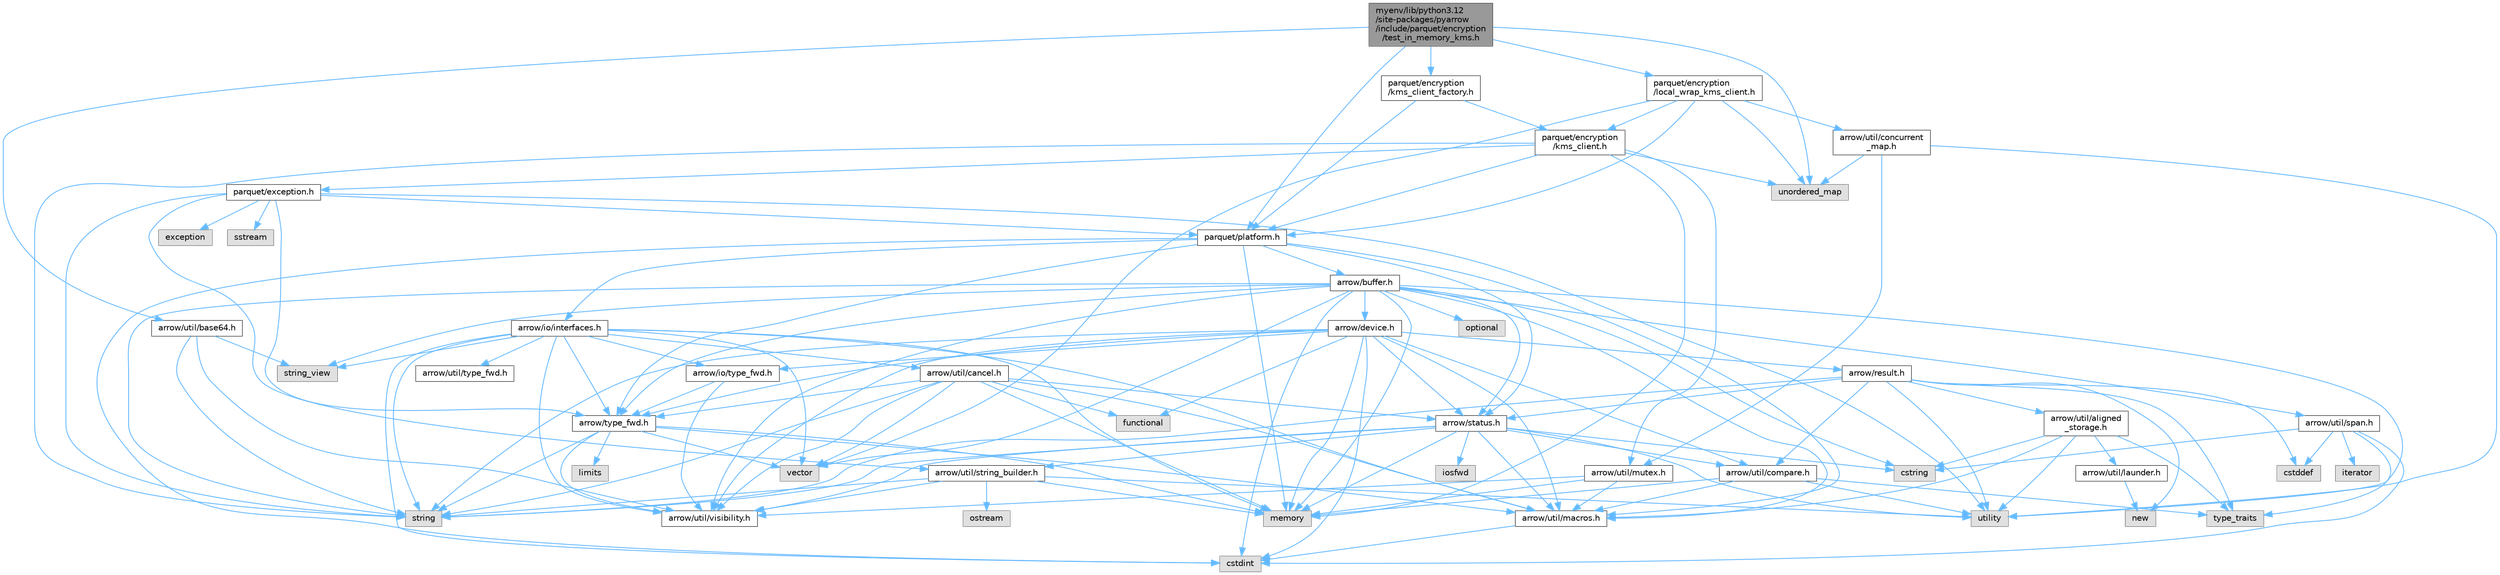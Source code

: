 digraph "myenv/lib/python3.12/site-packages/pyarrow/include/parquet/encryption/test_in_memory_kms.h"
{
 // LATEX_PDF_SIZE
  bgcolor="transparent";
  edge [fontname=Helvetica,fontsize=10,labelfontname=Helvetica,labelfontsize=10];
  node [fontname=Helvetica,fontsize=10,shape=box,height=0.2,width=0.4];
  Node1 [id="Node000001",label="myenv/lib/python3.12\l/site-packages/pyarrow\l/include/parquet/encryption\l/test_in_memory_kms.h",height=0.2,width=0.4,color="gray40", fillcolor="grey60", style="filled", fontcolor="black",tooltip=" "];
  Node1 -> Node2 [id="edge1_Node000001_Node000002",color="steelblue1",style="solid",tooltip=" "];
  Node2 [id="Node000002",label="unordered_map",height=0.2,width=0.4,color="grey60", fillcolor="#E0E0E0", style="filled",tooltip=" "];
  Node1 -> Node3 [id="edge2_Node000001_Node000003",color="steelblue1",style="solid",tooltip=" "];
  Node3 [id="Node000003",label="arrow/util/base64.h",height=0.2,width=0.4,color="grey40", fillcolor="white", style="filled",URL="$base64_8h.html",tooltip=" "];
  Node3 -> Node4 [id="edge3_Node000003_Node000004",color="steelblue1",style="solid",tooltip=" "];
  Node4 [id="Node000004",label="string",height=0.2,width=0.4,color="grey60", fillcolor="#E0E0E0", style="filled",tooltip=" "];
  Node3 -> Node5 [id="edge4_Node000003_Node000005",color="steelblue1",style="solid",tooltip=" "];
  Node5 [id="Node000005",label="string_view",height=0.2,width=0.4,color="grey60", fillcolor="#E0E0E0", style="filled",tooltip=" "];
  Node3 -> Node6 [id="edge5_Node000003_Node000006",color="steelblue1",style="solid",tooltip=" "];
  Node6 [id="Node000006",label="arrow/util/visibility.h",height=0.2,width=0.4,color="grey40", fillcolor="white", style="filled",URL="$include_2arrow_2util_2visibility_8h.html",tooltip=" "];
  Node1 -> Node7 [id="edge6_Node000001_Node000007",color="steelblue1",style="solid",tooltip=" "];
  Node7 [id="Node000007",label="parquet/encryption\l/kms_client_factory.h",height=0.2,width=0.4,color="grey40", fillcolor="white", style="filled",URL="$kms__client__factory_8h.html",tooltip=" "];
  Node7 -> Node8 [id="edge7_Node000007_Node000008",color="steelblue1",style="solid",tooltip=" "];
  Node8 [id="Node000008",label="parquet/encryption\l/kms_client.h",height=0.2,width=0.4,color="grey40", fillcolor="white", style="filled",URL="$kms__client_8h.html",tooltip=" "];
  Node8 -> Node9 [id="edge8_Node000008_Node000009",color="steelblue1",style="solid",tooltip=" "];
  Node9 [id="Node000009",label="memory",height=0.2,width=0.4,color="grey60", fillcolor="#E0E0E0", style="filled",tooltip=" "];
  Node8 -> Node4 [id="edge9_Node000008_Node000004",color="steelblue1",style="solid",tooltip=" "];
  Node8 -> Node2 [id="edge10_Node000008_Node000002",color="steelblue1",style="solid",tooltip=" "];
  Node8 -> Node10 [id="edge11_Node000008_Node000010",color="steelblue1",style="solid",tooltip=" "];
  Node10 [id="Node000010",label="arrow/util/mutex.h",height=0.2,width=0.4,color="grey40", fillcolor="white", style="filled",URL="$mutex_8h.html",tooltip=" "];
  Node10 -> Node9 [id="edge12_Node000010_Node000009",color="steelblue1",style="solid",tooltip=" "];
  Node10 -> Node11 [id="edge13_Node000010_Node000011",color="steelblue1",style="solid",tooltip=" "];
  Node11 [id="Node000011",label="arrow/util/macros.h",height=0.2,width=0.4,color="grey40", fillcolor="white", style="filled",URL="$macros_8h.html",tooltip=" "];
  Node11 -> Node12 [id="edge14_Node000011_Node000012",color="steelblue1",style="solid",tooltip=" "];
  Node12 [id="Node000012",label="cstdint",height=0.2,width=0.4,color="grey60", fillcolor="#E0E0E0", style="filled",tooltip=" "];
  Node10 -> Node6 [id="edge15_Node000010_Node000006",color="steelblue1",style="solid",tooltip=" "];
  Node8 -> Node13 [id="edge16_Node000008_Node000013",color="steelblue1",style="solid",tooltip=" "];
  Node13 [id="Node000013",label="parquet/exception.h",height=0.2,width=0.4,color="grey40", fillcolor="white", style="filled",URL="$exception_8h.html",tooltip=" "];
  Node13 -> Node14 [id="edge17_Node000013_Node000014",color="steelblue1",style="solid",tooltip=" "];
  Node14 [id="Node000014",label="exception",height=0.2,width=0.4,color="grey60", fillcolor="#E0E0E0", style="filled",tooltip=" "];
  Node13 -> Node15 [id="edge18_Node000013_Node000015",color="steelblue1",style="solid",tooltip=" "];
  Node15 [id="Node000015",label="sstream",height=0.2,width=0.4,color="grey60", fillcolor="#E0E0E0", style="filled",tooltip=" "];
  Node13 -> Node4 [id="edge19_Node000013_Node000004",color="steelblue1",style="solid",tooltip=" "];
  Node13 -> Node16 [id="edge20_Node000013_Node000016",color="steelblue1",style="solid",tooltip=" "];
  Node16 [id="Node000016",label="utility",height=0.2,width=0.4,color="grey60", fillcolor="#E0E0E0", style="filled",tooltip=" "];
  Node13 -> Node17 [id="edge21_Node000013_Node000017",color="steelblue1",style="solid",tooltip=" "];
  Node17 [id="Node000017",label="arrow/type_fwd.h",height=0.2,width=0.4,color="grey40", fillcolor="white", style="filled",URL="$arrow_2type__fwd_8h.html",tooltip=" "];
  Node17 -> Node18 [id="edge22_Node000017_Node000018",color="steelblue1",style="solid",tooltip=" "];
  Node18 [id="Node000018",label="limits",height=0.2,width=0.4,color="grey60", fillcolor="#E0E0E0", style="filled",tooltip=" "];
  Node17 -> Node9 [id="edge23_Node000017_Node000009",color="steelblue1",style="solid",tooltip=" "];
  Node17 -> Node4 [id="edge24_Node000017_Node000004",color="steelblue1",style="solid",tooltip=" "];
  Node17 -> Node19 [id="edge25_Node000017_Node000019",color="steelblue1",style="solid",tooltip=" "];
  Node19 [id="Node000019",label="vector",height=0.2,width=0.4,color="grey60", fillcolor="#E0E0E0", style="filled",tooltip=" "];
  Node17 -> Node11 [id="edge26_Node000017_Node000011",color="steelblue1",style="solid",tooltip=" "];
  Node17 -> Node6 [id="edge27_Node000017_Node000006",color="steelblue1",style="solid",tooltip=" "];
  Node13 -> Node20 [id="edge28_Node000013_Node000020",color="steelblue1",style="solid",tooltip=" "];
  Node20 [id="Node000020",label="arrow/util/string_builder.h",height=0.2,width=0.4,color="grey40", fillcolor="white", style="filled",URL="$string__builder_8h.html",tooltip=" "];
  Node20 -> Node9 [id="edge29_Node000020_Node000009",color="steelblue1",style="solid",tooltip=" "];
  Node20 -> Node21 [id="edge30_Node000020_Node000021",color="steelblue1",style="solid",tooltip=" "];
  Node21 [id="Node000021",label="ostream",height=0.2,width=0.4,color="grey60", fillcolor="#E0E0E0", style="filled",tooltip=" "];
  Node20 -> Node4 [id="edge31_Node000020_Node000004",color="steelblue1",style="solid",tooltip=" "];
  Node20 -> Node16 [id="edge32_Node000020_Node000016",color="steelblue1",style="solid",tooltip=" "];
  Node20 -> Node6 [id="edge33_Node000020_Node000006",color="steelblue1",style="solid",tooltip=" "];
  Node13 -> Node22 [id="edge34_Node000013_Node000022",color="steelblue1",style="solid",tooltip=" "];
  Node22 [id="Node000022",label="parquet/platform.h",height=0.2,width=0.4,color="grey40", fillcolor="white", style="filled",URL="$include_2parquet_2platform_8h.html",tooltip=" "];
  Node22 -> Node12 [id="edge35_Node000022_Node000012",color="steelblue1",style="solid",tooltip=" "];
  Node22 -> Node9 [id="edge36_Node000022_Node000009",color="steelblue1",style="solid",tooltip=" "];
  Node22 -> Node23 [id="edge37_Node000022_Node000023",color="steelblue1",style="solid",tooltip=" "];
  Node23 [id="Node000023",label="arrow/buffer.h",height=0.2,width=0.4,color="grey40", fillcolor="white", style="filled",URL="$buffer_8h.html",tooltip=" "];
  Node23 -> Node12 [id="edge38_Node000023_Node000012",color="steelblue1",style="solid",tooltip=" "];
  Node23 -> Node24 [id="edge39_Node000023_Node000024",color="steelblue1",style="solid",tooltip=" "];
  Node24 [id="Node000024",label="cstring",height=0.2,width=0.4,color="grey60", fillcolor="#E0E0E0", style="filled",tooltip=" "];
  Node23 -> Node9 [id="edge40_Node000023_Node000009",color="steelblue1",style="solid",tooltip=" "];
  Node23 -> Node25 [id="edge41_Node000023_Node000025",color="steelblue1",style="solid",tooltip=" "];
  Node25 [id="Node000025",label="optional",height=0.2,width=0.4,color="grey60", fillcolor="#E0E0E0", style="filled",tooltip=" "];
  Node23 -> Node4 [id="edge42_Node000023_Node000004",color="steelblue1",style="solid",tooltip=" "];
  Node23 -> Node5 [id="edge43_Node000023_Node000005",color="steelblue1",style="solid",tooltip=" "];
  Node23 -> Node16 [id="edge44_Node000023_Node000016",color="steelblue1",style="solid",tooltip=" "];
  Node23 -> Node19 [id="edge45_Node000023_Node000019",color="steelblue1",style="solid",tooltip=" "];
  Node23 -> Node26 [id="edge46_Node000023_Node000026",color="steelblue1",style="solid",tooltip=" "];
  Node26 [id="Node000026",label="arrow/device.h",height=0.2,width=0.4,color="grey40", fillcolor="white", style="filled",URL="$device_8h.html",tooltip=" "];
  Node26 -> Node12 [id="edge47_Node000026_Node000012",color="steelblue1",style="solid",tooltip=" "];
  Node26 -> Node27 [id="edge48_Node000026_Node000027",color="steelblue1",style="solid",tooltip=" "];
  Node27 [id="Node000027",label="functional",height=0.2,width=0.4,color="grey60", fillcolor="#E0E0E0", style="filled",tooltip=" "];
  Node26 -> Node9 [id="edge49_Node000026_Node000009",color="steelblue1",style="solid",tooltip=" "];
  Node26 -> Node4 [id="edge50_Node000026_Node000004",color="steelblue1",style="solid",tooltip=" "];
  Node26 -> Node28 [id="edge51_Node000026_Node000028",color="steelblue1",style="solid",tooltip=" "];
  Node28 [id="Node000028",label="arrow/io/type_fwd.h",height=0.2,width=0.4,color="grey40", fillcolor="white", style="filled",URL="$arrow_2io_2type__fwd_8h.html",tooltip=" "];
  Node28 -> Node17 [id="edge52_Node000028_Node000017",color="steelblue1",style="solid",tooltip=" "];
  Node28 -> Node6 [id="edge53_Node000028_Node000006",color="steelblue1",style="solid",tooltip=" "];
  Node26 -> Node29 [id="edge54_Node000026_Node000029",color="steelblue1",style="solid",tooltip=" "];
  Node29 [id="Node000029",label="arrow/result.h",height=0.2,width=0.4,color="grey40", fillcolor="white", style="filled",URL="$result_8h.html",tooltip=" "];
  Node29 -> Node30 [id="edge55_Node000029_Node000030",color="steelblue1",style="solid",tooltip=" "];
  Node30 [id="Node000030",label="cstddef",height=0.2,width=0.4,color="grey60", fillcolor="#E0E0E0", style="filled",tooltip=" "];
  Node29 -> Node31 [id="edge56_Node000029_Node000031",color="steelblue1",style="solid",tooltip=" "];
  Node31 [id="Node000031",label="new",height=0.2,width=0.4,color="grey60", fillcolor="#E0E0E0", style="filled",tooltip=" "];
  Node29 -> Node4 [id="edge57_Node000029_Node000004",color="steelblue1",style="solid",tooltip=" "];
  Node29 -> Node32 [id="edge58_Node000029_Node000032",color="steelblue1",style="solid",tooltip=" "];
  Node32 [id="Node000032",label="type_traits",height=0.2,width=0.4,color="grey60", fillcolor="#E0E0E0", style="filled",tooltip=" "];
  Node29 -> Node16 [id="edge59_Node000029_Node000016",color="steelblue1",style="solid",tooltip=" "];
  Node29 -> Node33 [id="edge60_Node000029_Node000033",color="steelblue1",style="solid",tooltip=" "];
  Node33 [id="Node000033",label="arrow/status.h",height=0.2,width=0.4,color="grey40", fillcolor="white", style="filled",URL="$status_8h.html",tooltip=" "];
  Node33 -> Node24 [id="edge61_Node000033_Node000024",color="steelblue1",style="solid",tooltip=" "];
  Node33 -> Node34 [id="edge62_Node000033_Node000034",color="steelblue1",style="solid",tooltip=" "];
  Node34 [id="Node000034",label="iosfwd",height=0.2,width=0.4,color="grey60", fillcolor="#E0E0E0", style="filled",tooltip=" "];
  Node33 -> Node9 [id="edge63_Node000033_Node000009",color="steelblue1",style="solid",tooltip=" "];
  Node33 -> Node4 [id="edge64_Node000033_Node000004",color="steelblue1",style="solid",tooltip=" "];
  Node33 -> Node16 [id="edge65_Node000033_Node000016",color="steelblue1",style="solid",tooltip=" "];
  Node33 -> Node35 [id="edge66_Node000033_Node000035",color="steelblue1",style="solid",tooltip=" "];
  Node35 [id="Node000035",label="arrow/util/compare.h",height=0.2,width=0.4,color="grey40", fillcolor="white", style="filled",URL="$util_2compare_8h.html",tooltip=" "];
  Node35 -> Node9 [id="edge67_Node000035_Node000009",color="steelblue1",style="solid",tooltip=" "];
  Node35 -> Node32 [id="edge68_Node000035_Node000032",color="steelblue1",style="solid",tooltip=" "];
  Node35 -> Node16 [id="edge69_Node000035_Node000016",color="steelblue1",style="solid",tooltip=" "];
  Node35 -> Node11 [id="edge70_Node000035_Node000011",color="steelblue1",style="solid",tooltip=" "];
  Node33 -> Node11 [id="edge71_Node000033_Node000011",color="steelblue1",style="solid",tooltip=" "];
  Node33 -> Node20 [id="edge72_Node000033_Node000020",color="steelblue1",style="solid",tooltip=" "];
  Node33 -> Node6 [id="edge73_Node000033_Node000006",color="steelblue1",style="solid",tooltip=" "];
  Node29 -> Node36 [id="edge74_Node000029_Node000036",color="steelblue1",style="solid",tooltip=" "];
  Node36 [id="Node000036",label="arrow/util/aligned\l_storage.h",height=0.2,width=0.4,color="grey40", fillcolor="white", style="filled",URL="$aligned__storage_8h.html",tooltip=" "];
  Node36 -> Node24 [id="edge75_Node000036_Node000024",color="steelblue1",style="solid",tooltip=" "];
  Node36 -> Node32 [id="edge76_Node000036_Node000032",color="steelblue1",style="solid",tooltip=" "];
  Node36 -> Node16 [id="edge77_Node000036_Node000016",color="steelblue1",style="solid",tooltip=" "];
  Node36 -> Node37 [id="edge78_Node000036_Node000037",color="steelblue1",style="solid",tooltip=" "];
  Node37 [id="Node000037",label="arrow/util/launder.h",height=0.2,width=0.4,color="grey40", fillcolor="white", style="filled",URL="$launder_8h.html",tooltip=" "];
  Node37 -> Node31 [id="edge79_Node000037_Node000031",color="steelblue1",style="solid",tooltip=" "];
  Node36 -> Node11 [id="edge80_Node000036_Node000011",color="steelblue1",style="solid",tooltip=" "];
  Node29 -> Node35 [id="edge81_Node000029_Node000035",color="steelblue1",style="solid",tooltip=" "];
  Node26 -> Node33 [id="edge82_Node000026_Node000033",color="steelblue1",style="solid",tooltip=" "];
  Node26 -> Node17 [id="edge83_Node000026_Node000017",color="steelblue1",style="solid",tooltip=" "];
  Node26 -> Node35 [id="edge84_Node000026_Node000035",color="steelblue1",style="solid",tooltip=" "];
  Node26 -> Node11 [id="edge85_Node000026_Node000011",color="steelblue1",style="solid",tooltip=" "];
  Node26 -> Node6 [id="edge86_Node000026_Node000006",color="steelblue1",style="solid",tooltip=" "];
  Node23 -> Node33 [id="edge87_Node000023_Node000033",color="steelblue1",style="solid",tooltip=" "];
  Node23 -> Node17 [id="edge88_Node000023_Node000017",color="steelblue1",style="solid",tooltip=" "];
  Node23 -> Node11 [id="edge89_Node000023_Node000011",color="steelblue1",style="solid",tooltip=" "];
  Node23 -> Node38 [id="edge90_Node000023_Node000038",color="steelblue1",style="solid",tooltip=" "];
  Node38 [id="Node000038",label="arrow/util/span.h",height=0.2,width=0.4,color="grey40", fillcolor="white", style="filled",URL="$span_8h.html",tooltip=" "];
  Node38 -> Node30 [id="edge91_Node000038_Node000030",color="steelblue1",style="solid",tooltip=" "];
  Node38 -> Node12 [id="edge92_Node000038_Node000012",color="steelblue1",style="solid",tooltip=" "];
  Node38 -> Node24 [id="edge93_Node000038_Node000024",color="steelblue1",style="solid",tooltip=" "];
  Node38 -> Node39 [id="edge94_Node000038_Node000039",color="steelblue1",style="solid",tooltip=" "];
  Node39 [id="Node000039",label="iterator",height=0.2,width=0.4,color="grey60", fillcolor="#E0E0E0", style="filled",tooltip=" "];
  Node38 -> Node32 [id="edge95_Node000038_Node000032",color="steelblue1",style="solid",tooltip=" "];
  Node23 -> Node6 [id="edge96_Node000023_Node000006",color="steelblue1",style="solid",tooltip=" "];
  Node22 -> Node40 [id="edge97_Node000022_Node000040",color="steelblue1",style="solid",tooltip=" "];
  Node40 [id="Node000040",label="arrow/io/interfaces.h",height=0.2,width=0.4,color="grey40", fillcolor="white", style="filled",URL="$interfaces_8h.html",tooltip=" "];
  Node40 -> Node12 [id="edge98_Node000040_Node000012",color="steelblue1",style="solid",tooltip=" "];
  Node40 -> Node9 [id="edge99_Node000040_Node000009",color="steelblue1",style="solid",tooltip=" "];
  Node40 -> Node4 [id="edge100_Node000040_Node000004",color="steelblue1",style="solid",tooltip=" "];
  Node40 -> Node5 [id="edge101_Node000040_Node000005",color="steelblue1",style="solid",tooltip=" "];
  Node40 -> Node19 [id="edge102_Node000040_Node000019",color="steelblue1",style="solid",tooltip=" "];
  Node40 -> Node28 [id="edge103_Node000040_Node000028",color="steelblue1",style="solid",tooltip=" "];
  Node40 -> Node17 [id="edge104_Node000040_Node000017",color="steelblue1",style="solid",tooltip=" "];
  Node40 -> Node41 [id="edge105_Node000040_Node000041",color="steelblue1",style="solid",tooltip=" "];
  Node41 [id="Node000041",label="arrow/util/cancel.h",height=0.2,width=0.4,color="grey40", fillcolor="white", style="filled",URL="$cancel_8h.html",tooltip=" "];
  Node41 -> Node27 [id="edge106_Node000041_Node000027",color="steelblue1",style="solid",tooltip=" "];
  Node41 -> Node9 [id="edge107_Node000041_Node000009",color="steelblue1",style="solid",tooltip=" "];
  Node41 -> Node4 [id="edge108_Node000041_Node000004",color="steelblue1",style="solid",tooltip=" "];
  Node41 -> Node19 [id="edge109_Node000041_Node000019",color="steelblue1",style="solid",tooltip=" "];
  Node41 -> Node33 [id="edge110_Node000041_Node000033",color="steelblue1",style="solid",tooltip=" "];
  Node41 -> Node17 [id="edge111_Node000041_Node000017",color="steelblue1",style="solid",tooltip=" "];
  Node41 -> Node11 [id="edge112_Node000041_Node000011",color="steelblue1",style="solid",tooltip=" "];
  Node41 -> Node6 [id="edge113_Node000041_Node000006",color="steelblue1",style="solid",tooltip=" "];
  Node40 -> Node11 [id="edge114_Node000040_Node000011",color="steelblue1",style="solid",tooltip=" "];
  Node40 -> Node42 [id="edge115_Node000040_Node000042",color="steelblue1",style="solid",tooltip=" "];
  Node42 [id="Node000042",label="arrow/util/type_fwd.h",height=0.2,width=0.4,color="grey40", fillcolor="white", style="filled",URL="$arrow_2util_2type__fwd_8h.html",tooltip=" "];
  Node40 -> Node6 [id="edge116_Node000040_Node000006",color="steelblue1",style="solid",tooltip=" "];
  Node22 -> Node33 [id="edge117_Node000022_Node000033",color="steelblue1",style="solid",tooltip=" "];
  Node22 -> Node17 [id="edge118_Node000022_Node000017",color="steelblue1",style="solid",tooltip=" "];
  Node22 -> Node11 [id="edge119_Node000022_Node000011",color="steelblue1",style="solid",tooltip=" "];
  Node8 -> Node22 [id="edge120_Node000008_Node000022",color="steelblue1",style="solid",tooltip=" "];
  Node7 -> Node22 [id="edge121_Node000007_Node000022",color="steelblue1",style="solid",tooltip=" "];
  Node1 -> Node43 [id="edge122_Node000001_Node000043",color="steelblue1",style="solid",tooltip=" "];
  Node43 [id="Node000043",label="parquet/encryption\l/local_wrap_kms_client.h",height=0.2,width=0.4,color="grey40", fillcolor="white", style="filled",URL="$local__wrap__kms__client_8h.html",tooltip=" "];
  Node43 -> Node2 [id="edge123_Node000043_Node000002",color="steelblue1",style="solid",tooltip=" "];
  Node43 -> Node19 [id="edge124_Node000043_Node000019",color="steelblue1",style="solid",tooltip=" "];
  Node43 -> Node44 [id="edge125_Node000043_Node000044",color="steelblue1",style="solid",tooltip=" "];
  Node44 [id="Node000044",label="arrow/util/concurrent\l_map.h",height=0.2,width=0.4,color="grey40", fillcolor="white", style="filled",URL="$concurrent__map_8h.html",tooltip=" "];
  Node44 -> Node2 [id="edge126_Node000044_Node000002",color="steelblue1",style="solid",tooltip=" "];
  Node44 -> Node16 [id="edge127_Node000044_Node000016",color="steelblue1",style="solid",tooltip=" "];
  Node44 -> Node10 [id="edge128_Node000044_Node000010",color="steelblue1",style="solid",tooltip=" "];
  Node43 -> Node8 [id="edge129_Node000043_Node000008",color="steelblue1",style="solid",tooltip=" "];
  Node43 -> Node22 [id="edge130_Node000043_Node000022",color="steelblue1",style="solid",tooltip=" "];
  Node1 -> Node22 [id="edge131_Node000001_Node000022",color="steelblue1",style="solid",tooltip=" "];
}

